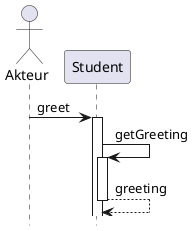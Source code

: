 @startuml s2
autoactivate on 
hide footbox
actor Akteur
  Akteur -> Student : greet
  Student -> Student : getGreeting
  return greeting
@enduml
